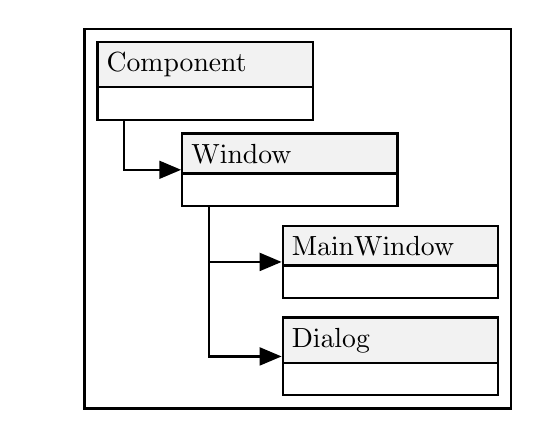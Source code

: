 \usetikzlibrary{backgrounds,positioning}
\usetikzlibrary{decorations.pathreplacing}
\usetikzlibrary{shapes}
\usetikzlibrary{shapes.multipart}
\usetikzlibrary{arrows}
\usetikzlibrary{trees}

\begin{tikzpicture}[
  background rectangle/.style={fill=white,draw=black,line width=1pt}, show background rectangle,
  grow via three points={one child at (0.7,-1.0) and
  two children at (0.5,-1.1) and (0.5,-2.3)},
  edge from parent path={[-triangle 45,thick]([xshift=1em]\tikzparentnode.south west) |- (\tikzchildnode.west)}
]
\tikzstyle{every node}=[
    draw=black, thick,
    anchor=west,
    text width=2.5cm,
    rectangle split, rectangle split parts=2,
    rectangle split part fill={black!5,white},
  ]
\tikzstyle{method}= [font=\scriptsize,fill=black!5]

  \node [] {Component}
    child { node [xshift=-4ex,yshift=2pt]{Window}
      child { node [xshift=-4ex,yshift=-2pt]{MainWindow}}
      child { node [xshift=-4ex,yshift=-2pt]{Dialog}}
    }
    child [missing] {}				
    child [missing] {}				
   ;
\end{tikzpicture}

